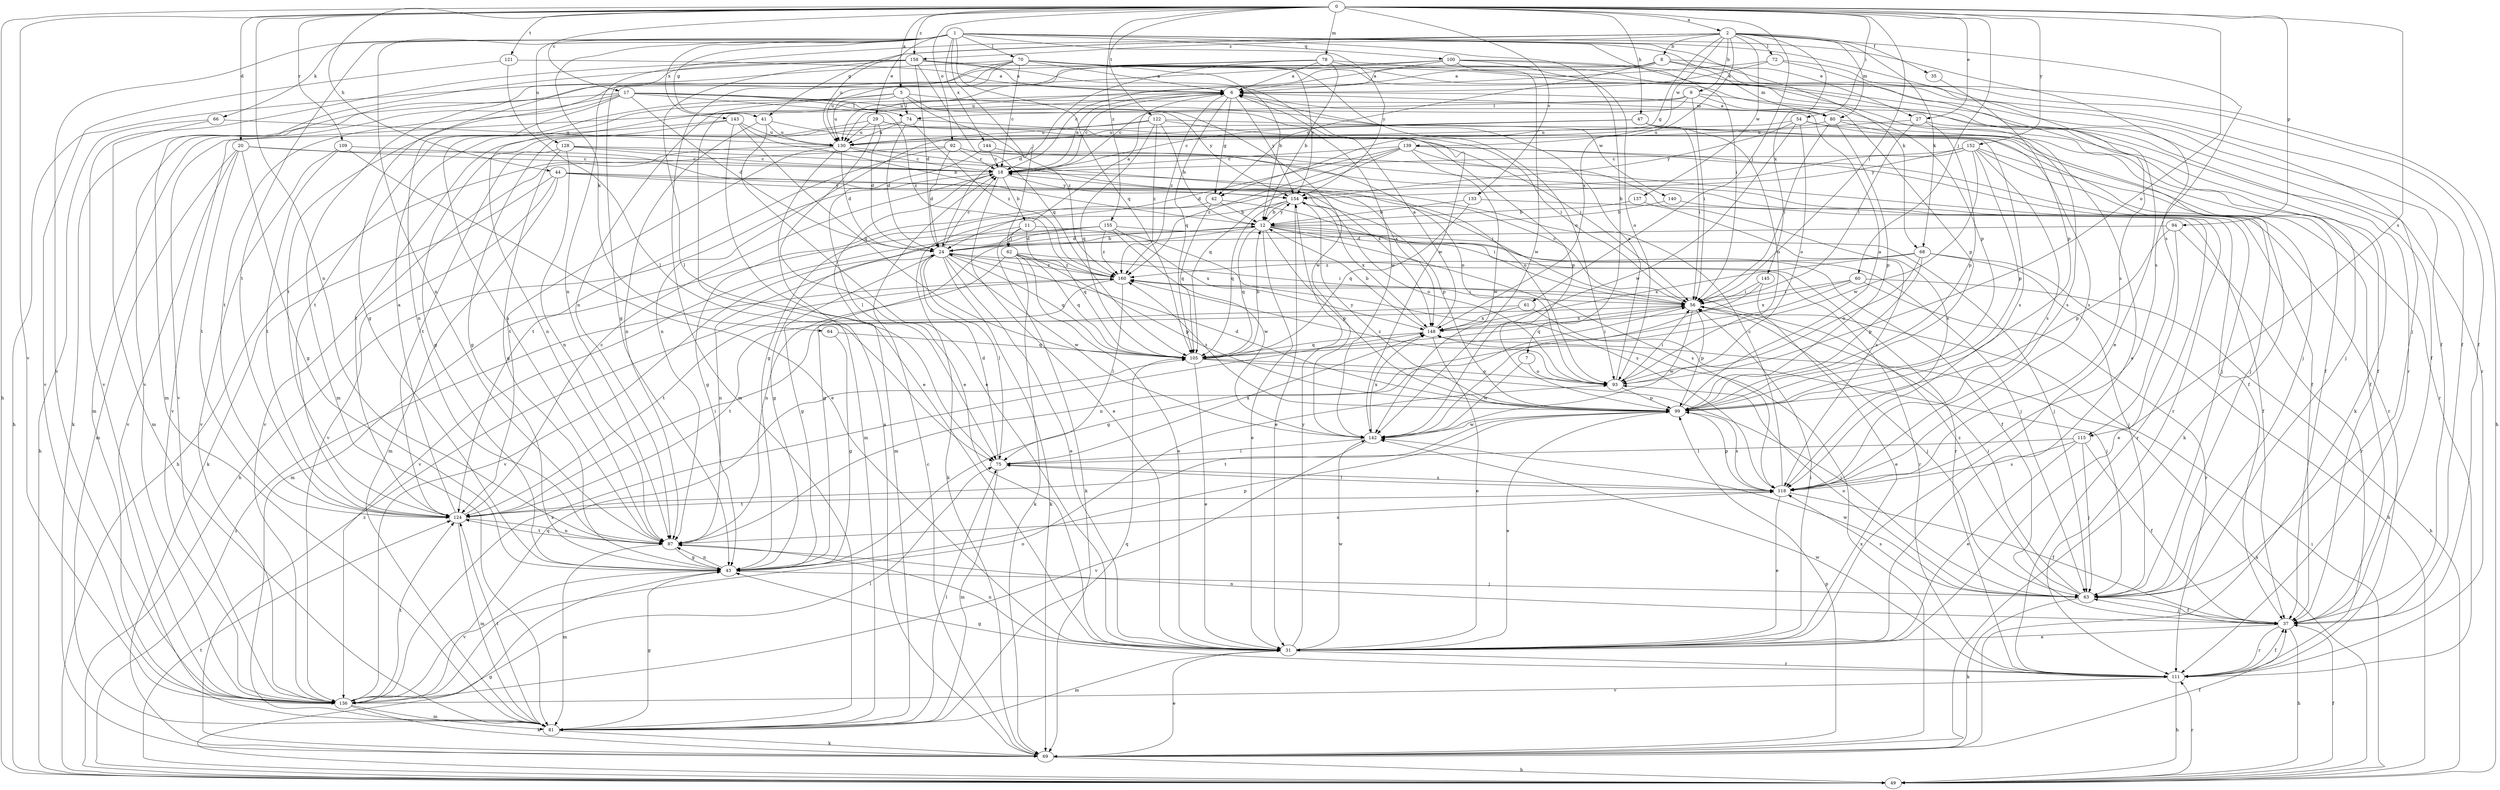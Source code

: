 strict digraph  {
0;
1;
2;
5;
6;
7;
8;
9;
11;
12;
17;
18;
20;
24;
27;
29;
31;
35;
37;
41;
42;
43;
44;
47;
49;
54;
56;
60;
61;
62;
63;
64;
66;
68;
69;
70;
72;
74;
75;
78;
80;
81;
87;
92;
93;
94;
99;
100;
105;
109;
111;
115;
118;
121;
122;
124;
128;
130;
133;
136;
137;
139;
140;
142;
143;
144;
145;
148;
152;
154;
155;
158;
160;
0 -> 2  [label=a];
0 -> 5  [label=a];
0 -> 17  [label=c];
0 -> 20  [label=d];
0 -> 27  [label=e];
0 -> 44  [label=h];
0 -> 47  [label=h];
0 -> 49  [label=h];
0 -> 54  [label=i];
0 -> 56  [label=i];
0 -> 60  [label=j];
0 -> 61  [label=j];
0 -> 78  [label=m];
0 -> 87  [label=n];
0 -> 92  [label=o];
0 -> 93  [label=o];
0 -> 94  [label=p];
0 -> 109  [label=r];
0 -> 115  [label=s];
0 -> 121  [label=t];
0 -> 122  [label=t];
0 -> 133  [label=v];
0 -> 136  [label=v];
0 -> 152  [label=y];
0 -> 155  [label=z];
0 -> 158  [label=z];
1 -> 7  [label=b];
1 -> 27  [label=e];
1 -> 29  [label=e];
1 -> 31  [label=e];
1 -> 41  [label=g];
1 -> 56  [label=i];
1 -> 62  [label=j];
1 -> 64  [label=k];
1 -> 66  [label=k];
1 -> 68  [label=k];
1 -> 70  [label=l];
1 -> 87  [label=n];
1 -> 100  [label=q];
1 -> 105  [label=q];
1 -> 115  [label=s];
1 -> 124  [label=t];
1 -> 128  [label=u];
1 -> 136  [label=v];
1 -> 143  [label=x];
1 -> 144  [label=x];
1 -> 154  [label=y];
2 -> 8  [label=b];
2 -> 9  [label=b];
2 -> 35  [label=f];
2 -> 41  [label=g];
2 -> 42  [label=g];
2 -> 68  [label=k];
2 -> 72  [label=l];
2 -> 80  [label=m];
2 -> 87  [label=n];
2 -> 118  [label=s];
2 -> 130  [label=u];
2 -> 137  [label=w];
2 -> 139  [label=w];
2 -> 145  [label=x];
2 -> 148  [label=x];
2 -> 158  [label=z];
5 -> 74  [label=l];
5 -> 87  [label=n];
5 -> 124  [label=t];
5 -> 130  [label=u];
5 -> 140  [label=w];
5 -> 142  [label=w];
5 -> 160  [label=z];
6 -> 18  [label=c];
6 -> 42  [label=g];
6 -> 80  [label=m];
6 -> 105  [label=q];
6 -> 154  [label=y];
6 -> 160  [label=z];
7 -> 93  [label=o];
7 -> 142  [label=w];
8 -> 6  [label=a];
8 -> 18  [label=c];
8 -> 31  [label=e];
8 -> 37  [label=f];
8 -> 42  [label=g];
8 -> 80  [label=m];
8 -> 87  [label=n];
9 -> 18  [label=c];
9 -> 37  [label=f];
9 -> 56  [label=i];
9 -> 74  [label=l];
9 -> 99  [label=p];
9 -> 136  [label=v];
11 -> 6  [label=a];
11 -> 43  [label=g];
11 -> 62  [label=j];
11 -> 69  [label=k];
11 -> 105  [label=q];
11 -> 118  [label=s];
12 -> 24  [label=d];
12 -> 31  [label=e];
12 -> 37  [label=f];
12 -> 43  [label=g];
12 -> 63  [label=j];
12 -> 99  [label=p];
12 -> 105  [label=q];
12 -> 111  [label=r];
12 -> 118  [label=s];
12 -> 136  [label=v];
12 -> 154  [label=y];
17 -> 24  [label=d];
17 -> 69  [label=k];
17 -> 74  [label=l];
17 -> 81  [label=m];
17 -> 87  [label=n];
17 -> 124  [label=t];
17 -> 142  [label=w];
17 -> 154  [label=y];
17 -> 160  [label=z];
18 -> 6  [label=a];
18 -> 11  [label=b];
18 -> 31  [label=e];
18 -> 49  [label=h];
18 -> 81  [label=m];
18 -> 154  [label=y];
20 -> 18  [label=c];
20 -> 43  [label=g];
20 -> 81  [label=m];
20 -> 124  [label=t];
20 -> 136  [label=v];
20 -> 148  [label=x];
24 -> 12  [label=b];
24 -> 18  [label=c];
24 -> 31  [label=e];
24 -> 43  [label=g];
24 -> 69  [label=k];
24 -> 75  [label=l];
24 -> 87  [label=n];
24 -> 105  [label=q];
24 -> 111  [label=r];
24 -> 142  [label=w];
24 -> 160  [label=z];
27 -> 56  [label=i];
27 -> 63  [label=j];
27 -> 99  [label=p];
27 -> 130  [label=u];
29 -> 24  [label=d];
29 -> 31  [label=e];
29 -> 99  [label=p];
29 -> 118  [label=s];
29 -> 124  [label=t];
29 -> 130  [label=u];
31 -> 56  [label=i];
31 -> 81  [label=m];
31 -> 87  [label=n];
31 -> 111  [label=r];
31 -> 142  [label=w];
31 -> 154  [label=y];
35 -> 99  [label=p];
37 -> 31  [label=e];
37 -> 49  [label=h];
37 -> 63  [label=j];
37 -> 87  [label=n];
37 -> 111  [label=r];
41 -> 31  [label=e];
41 -> 56  [label=i];
41 -> 87  [label=n];
41 -> 130  [label=u];
42 -> 12  [label=b];
42 -> 43  [label=g];
42 -> 56  [label=i];
42 -> 105  [label=q];
43 -> 63  [label=j];
43 -> 87  [label=n];
43 -> 99  [label=p];
43 -> 136  [label=v];
44 -> 56  [label=i];
44 -> 69  [label=k];
44 -> 81  [label=m];
44 -> 99  [label=p];
44 -> 136  [label=v];
44 -> 154  [label=y];
47 -> 18  [label=c];
47 -> 56  [label=i];
47 -> 87  [label=n];
47 -> 93  [label=o];
47 -> 118  [label=s];
47 -> 130  [label=u];
49 -> 37  [label=f];
49 -> 43  [label=g];
49 -> 56  [label=i];
49 -> 111  [label=r];
49 -> 124  [label=t];
49 -> 148  [label=x];
49 -> 160  [label=z];
54 -> 69  [label=k];
54 -> 93  [label=o];
54 -> 111  [label=r];
54 -> 130  [label=u];
54 -> 142  [label=w];
54 -> 154  [label=y];
56 -> 18  [label=c];
56 -> 63  [label=j];
56 -> 99  [label=p];
56 -> 105  [label=q];
56 -> 142  [label=w];
56 -> 148  [label=x];
60 -> 49  [label=h];
60 -> 56  [label=i];
60 -> 87  [label=n];
60 -> 111  [label=r];
60 -> 148  [label=x];
61 -> 63  [label=j];
61 -> 124  [label=t];
61 -> 148  [label=x];
62 -> 31  [label=e];
62 -> 56  [label=i];
62 -> 69  [label=k];
62 -> 87  [label=n];
62 -> 99  [label=p];
62 -> 105  [label=q];
62 -> 160  [label=z];
63 -> 37  [label=f];
63 -> 56  [label=i];
63 -> 69  [label=k];
63 -> 93  [label=o];
63 -> 118  [label=s];
63 -> 142  [label=w];
63 -> 160  [label=z];
64 -> 43  [label=g];
64 -> 105  [label=q];
66 -> 49  [label=h];
66 -> 81  [label=m];
66 -> 130  [label=u];
68 -> 49  [label=h];
68 -> 63  [label=j];
68 -> 93  [label=o];
68 -> 99  [label=p];
68 -> 148  [label=x];
68 -> 160  [label=z];
69 -> 6  [label=a];
69 -> 18  [label=c];
69 -> 31  [label=e];
69 -> 37  [label=f];
69 -> 49  [label=h];
69 -> 99  [label=p];
69 -> 148  [label=x];
69 -> 160  [label=z];
70 -> 6  [label=a];
70 -> 12  [label=b];
70 -> 18  [label=c];
70 -> 37  [label=f];
70 -> 43  [label=g];
70 -> 49  [label=h];
70 -> 81  [label=m];
70 -> 93  [label=o];
70 -> 111  [label=r];
70 -> 130  [label=u];
70 -> 154  [label=y];
72 -> 6  [label=a];
72 -> 49  [label=h];
72 -> 118  [label=s];
72 -> 130  [label=u];
74 -> 24  [label=d];
74 -> 43  [label=g];
74 -> 56  [label=i];
74 -> 130  [label=u];
74 -> 160  [label=z];
75 -> 24  [label=d];
75 -> 81  [label=m];
75 -> 118  [label=s];
75 -> 148  [label=x];
78 -> 6  [label=a];
78 -> 12  [label=b];
78 -> 24  [label=d];
78 -> 69  [label=k];
78 -> 99  [label=p];
78 -> 130  [label=u];
78 -> 136  [label=v];
80 -> 6  [label=a];
80 -> 37  [label=f];
80 -> 56  [label=i];
80 -> 99  [label=p];
80 -> 118  [label=s];
80 -> 130  [label=u];
81 -> 43  [label=g];
81 -> 69  [label=k];
81 -> 75  [label=l];
81 -> 105  [label=q];
81 -> 124  [label=t];
87 -> 43  [label=g];
87 -> 81  [label=m];
87 -> 118  [label=s];
87 -> 124  [label=t];
92 -> 18  [label=c];
92 -> 24  [label=d];
92 -> 37  [label=f];
92 -> 93  [label=o];
92 -> 124  [label=t];
92 -> 136  [label=v];
93 -> 6  [label=a];
93 -> 56  [label=i];
93 -> 99  [label=p];
93 -> 160  [label=z];
94 -> 24  [label=d];
94 -> 31  [label=e];
94 -> 99  [label=p];
94 -> 111  [label=r];
99 -> 6  [label=a];
99 -> 24  [label=d];
99 -> 31  [label=e];
99 -> 118  [label=s];
99 -> 124  [label=t];
99 -> 142  [label=w];
99 -> 154  [label=y];
99 -> 160  [label=z];
100 -> 6  [label=a];
100 -> 37  [label=f];
100 -> 63  [label=j];
100 -> 81  [label=m];
100 -> 93  [label=o];
100 -> 124  [label=t];
100 -> 142  [label=w];
105 -> 12  [label=b];
105 -> 31  [label=e];
105 -> 56  [label=i];
105 -> 63  [label=j];
105 -> 93  [label=o];
109 -> 18  [label=c];
109 -> 31  [label=e];
109 -> 124  [label=t];
109 -> 136  [label=v];
111 -> 37  [label=f];
111 -> 43  [label=g];
111 -> 49  [label=h];
111 -> 136  [label=v];
111 -> 142  [label=w];
115 -> 31  [label=e];
115 -> 37  [label=f];
115 -> 63  [label=j];
115 -> 75  [label=l];
115 -> 118  [label=s];
118 -> 18  [label=c];
118 -> 31  [label=e];
118 -> 37  [label=f];
118 -> 75  [label=l];
118 -> 99  [label=p];
118 -> 124  [label=t];
121 -> 6  [label=a];
121 -> 75  [label=l];
121 -> 136  [label=v];
122 -> 12  [label=b];
122 -> 37  [label=f];
122 -> 43  [label=g];
122 -> 63  [label=j];
122 -> 105  [label=q];
122 -> 130  [label=u];
122 -> 160  [label=z];
124 -> 6  [label=a];
124 -> 18  [label=c];
124 -> 56  [label=i];
124 -> 81  [label=m];
124 -> 87  [label=n];
128 -> 18  [label=c];
128 -> 43  [label=g];
128 -> 87  [label=n];
128 -> 93  [label=o];
128 -> 111  [label=r];
128 -> 124  [label=t];
130 -> 18  [label=c];
130 -> 24  [label=d];
130 -> 49  [label=h];
130 -> 81  [label=m];
130 -> 124  [label=t];
130 -> 148  [label=x];
133 -> 12  [label=b];
133 -> 37  [label=f];
133 -> 105  [label=q];
136 -> 69  [label=k];
136 -> 75  [label=l];
136 -> 81  [label=m];
136 -> 93  [label=o];
136 -> 105  [label=q];
136 -> 124  [label=t];
136 -> 148  [label=x];
137 -> 12  [label=b];
137 -> 118  [label=s];
139 -> 18  [label=c];
139 -> 24  [label=d];
139 -> 37  [label=f];
139 -> 105  [label=q];
139 -> 111  [label=r];
139 -> 118  [label=s];
139 -> 142  [label=w];
139 -> 160  [label=z];
140 -> 12  [label=b];
140 -> 111  [label=r];
142 -> 75  [label=l];
142 -> 136  [label=v];
142 -> 148  [label=x];
143 -> 12  [label=b];
143 -> 31  [label=e];
143 -> 87  [label=n];
143 -> 105  [label=q];
143 -> 130  [label=u];
143 -> 136  [label=v];
144 -> 18  [label=c];
144 -> 63  [label=j];
144 -> 75  [label=l];
145 -> 31  [label=e];
145 -> 43  [label=g];
145 -> 56  [label=i];
148 -> 6  [label=a];
148 -> 12  [label=b];
148 -> 31  [label=e];
148 -> 105  [label=q];
152 -> 18  [label=c];
152 -> 37  [label=f];
152 -> 43  [label=g];
152 -> 63  [label=j];
152 -> 99  [label=p];
152 -> 118  [label=s];
152 -> 142  [label=w];
152 -> 154  [label=y];
154 -> 12  [label=b];
154 -> 31  [label=e];
154 -> 69  [label=k];
154 -> 93  [label=o];
154 -> 105  [label=q];
154 -> 148  [label=x];
155 -> 24  [label=d];
155 -> 63  [label=j];
155 -> 81  [label=m];
155 -> 136  [label=v];
155 -> 142  [label=w];
155 -> 148  [label=x];
155 -> 160  [label=z];
158 -> 6  [label=a];
158 -> 24  [label=d];
158 -> 43  [label=g];
158 -> 75  [label=l];
158 -> 81  [label=m];
158 -> 105  [label=q];
158 -> 111  [label=r];
158 -> 136  [label=v];
158 -> 142  [label=w];
160 -> 56  [label=i];
160 -> 75  [label=l];
160 -> 124  [label=t];
}
